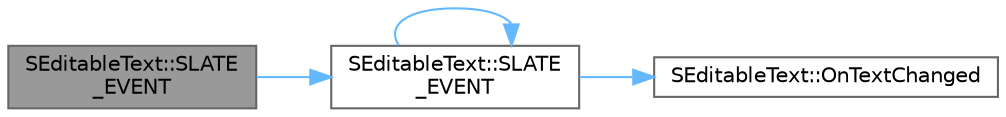 digraph "SEditableText::SLATE_EVENT"
{
 // INTERACTIVE_SVG=YES
 // LATEX_PDF_SIZE
  bgcolor="transparent";
  edge [fontname=Helvetica,fontsize=10,labelfontname=Helvetica,labelfontsize=10];
  node [fontname=Helvetica,fontsize=10,shape=box,height=0.2,width=0.4];
  rankdir="LR";
  Node1 [id="Node000001",label="SEditableText::SLATE\l_EVENT",height=0.2,width=0.4,color="gray40", fillcolor="grey60", style="filled", fontcolor="black",tooltip="Callback delegate to have first chance handling of the OnKeyDown event."];
  Node1 -> Node2 [id="edge1_Node000001_Node000002",color="steelblue1",style="solid",tooltip=" "];
  Node2 [id="Node000002",label="SEditableText::SLATE\l_EVENT",height=0.2,width=0.4,color="grey40", fillcolor="white", style="filled",URL="$d5/ddb/classSEditableText.html#a93f1e7510a5ef51ada78b3b6566e8e42",tooltip="This is NOT for validating input!"];
  Node2 -> Node3 [id="edge2_Node000002_Node000003",color="steelblue1",style="solid",tooltip=" "];
  Node3 [id="Node000003",label="SEditableText::OnTextChanged",height=0.2,width=0.4,color="grey40", fillcolor="white", style="filled",URL="$d5/ddb/classSEditableText.html#ab252610f50a5fcf3153c8797b59edcc1",tooltip="Called when the text has been changed by an edit operation."];
  Node2 -> Node2 [id="edge3_Node000002_Node000002",color="steelblue1",style="solid",tooltip=" "];
}
